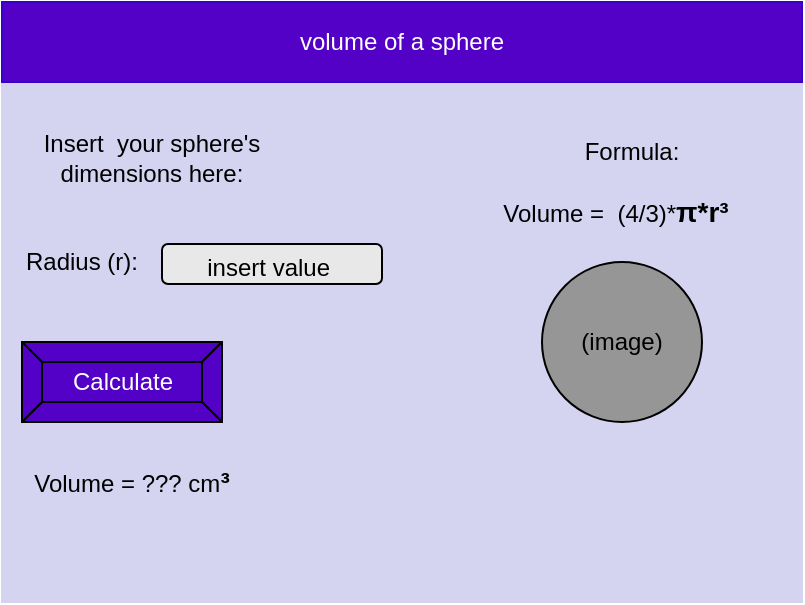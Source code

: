 <mxfile>
    <diagram id="pIaEtrtLPv3HG8r1JEND" name="Page-1">
        <mxGraphModel dx="594" dy="561" grid="1" gridSize="10" guides="1" tooltips="1" connect="1" arrows="1" fold="1" page="1" pageScale="1" pageWidth="850" pageHeight="1100" math="0" shadow="0">
            <root>
                <mxCell id="0"/>
                <mxCell id="1" parent="0"/>
                <mxCell id="2" value="" style="rounded=0;whiteSpace=wrap;html=1;strokeColor=#D4D3F0;fillColor=#D4D3F0;" parent="1" vertex="1">
                    <mxGeometry x="80" y="70" width="400" height="300" as="geometry"/>
                </mxCell>
                <mxCell id="3" value="volume of a sphere" style="rounded=0;whiteSpace=wrap;html=1;fillColor=#5300C7;fontColor=#ffffff;strokeColor=#3700CC;" parent="1" vertex="1">
                    <mxGeometry x="80" y="70" width="400" height="40" as="geometry"/>
                </mxCell>
                <mxCell id="6" value="Calculate" style="labelPosition=center;verticalLabelPosition=middle;align=center;html=1;shape=mxgraph.basic.button;dx=10;fillColor=#5300C7;strokeColor=#000000;fontColor=#FFFFFF;" parent="1" vertex="1">
                    <mxGeometry x="90" y="240" width="100" height="40" as="geometry"/>
                </mxCell>
                <mxCell id="7" value="Insert&amp;nbsp; your sphere's dimensions here:" style="text;html=1;strokeColor=none;fillColor=none;align=center;verticalAlign=middle;whiteSpace=wrap;rounded=0;fontColor=#000000;" vertex="1" parent="1">
                    <mxGeometry x="80" y="133" width="150" height="30" as="geometry"/>
                </mxCell>
                <mxCell id="8" value="Radius (r):" style="text;html=1;strokeColor=none;fillColor=none;align=center;verticalAlign=middle;whiteSpace=wrap;rounded=0;fontColor=#000000;" vertex="1" parent="1">
                    <mxGeometry x="90" y="185" width="60" height="30" as="geometry"/>
                </mxCell>
                <mxCell id="10" value="" style="rounded=1;whiteSpace=wrap;html=1;fillColor=#E8E8E8;strokeColor=#000000;" vertex="1" parent="1">
                    <mxGeometry x="160" y="191" width="110" height="20" as="geometry"/>
                </mxCell>
                <mxCell id="11" value="insert value&amp;nbsp;" style="text;html=1;strokeColor=none;fillColor=none;align=center;verticalAlign=middle;whiteSpace=wrap;rounded=0;fontColor=#000000;" vertex="1" parent="1">
                    <mxGeometry x="160" y="188" width="110" height="30" as="geometry"/>
                </mxCell>
                <mxCell id="12" value="" style="ellipse;whiteSpace=wrap;html=1;aspect=fixed;fillColor=#969696;fontColor=#000000;" vertex="1" parent="1">
                    <mxGeometry x="350" y="200" width="80" height="80" as="geometry"/>
                </mxCell>
                <mxCell id="13" value="(image)" style="text;html=1;strokeColor=none;fillColor=none;align=center;verticalAlign=middle;whiteSpace=wrap;rounded=0;fontColor=#000000;" vertex="1" parent="1">
                    <mxGeometry x="360" y="225" width="60" height="30" as="geometry"/>
                </mxCell>
                <mxCell id="14" value="Formula:" style="text;html=1;strokeColor=none;fillColor=none;align=center;verticalAlign=middle;whiteSpace=wrap;rounded=0;fontColor=#000000;" vertex="1" parent="1">
                    <mxGeometry x="365" y="130" width="60" height="30" as="geometry"/>
                </mxCell>
                <mxCell id="16" value="Volume = ??? cm&lt;b style=&quot;font-family: arial, sans-serif; font-size: 14px; text-align: left;&quot;&gt;³&lt;/b&gt;" style="text;html=1;strokeColor=none;fillColor=none;align=center;verticalAlign=middle;whiteSpace=wrap;rounded=0;fontColor=#000000;" vertex="1" parent="1">
                    <mxGeometry x="90" y="295" width="110" height="30" as="geometry"/>
                </mxCell>
                <mxCell id="17" value="Volume =&amp;nbsp; (4/3)*&lt;b style=&quot;font-family: arial, sans-serif; font-size: 14px; text-align: left;&quot;&gt;π*r&lt;/b&gt;&lt;b style=&quot;font-family: arial, sans-serif; font-size: 14px; text-align: left;&quot;&gt;³&lt;/b&gt;" style="text;html=1;strokeColor=none;fillColor=none;align=center;verticalAlign=middle;whiteSpace=wrap;rounded=0;fontColor=#000000;" vertex="1" parent="1">
                    <mxGeometry x="312" y="160" width="150" height="30" as="geometry"/>
                </mxCell>
            </root>
        </mxGraphModel>
    </diagram>
</mxfile>